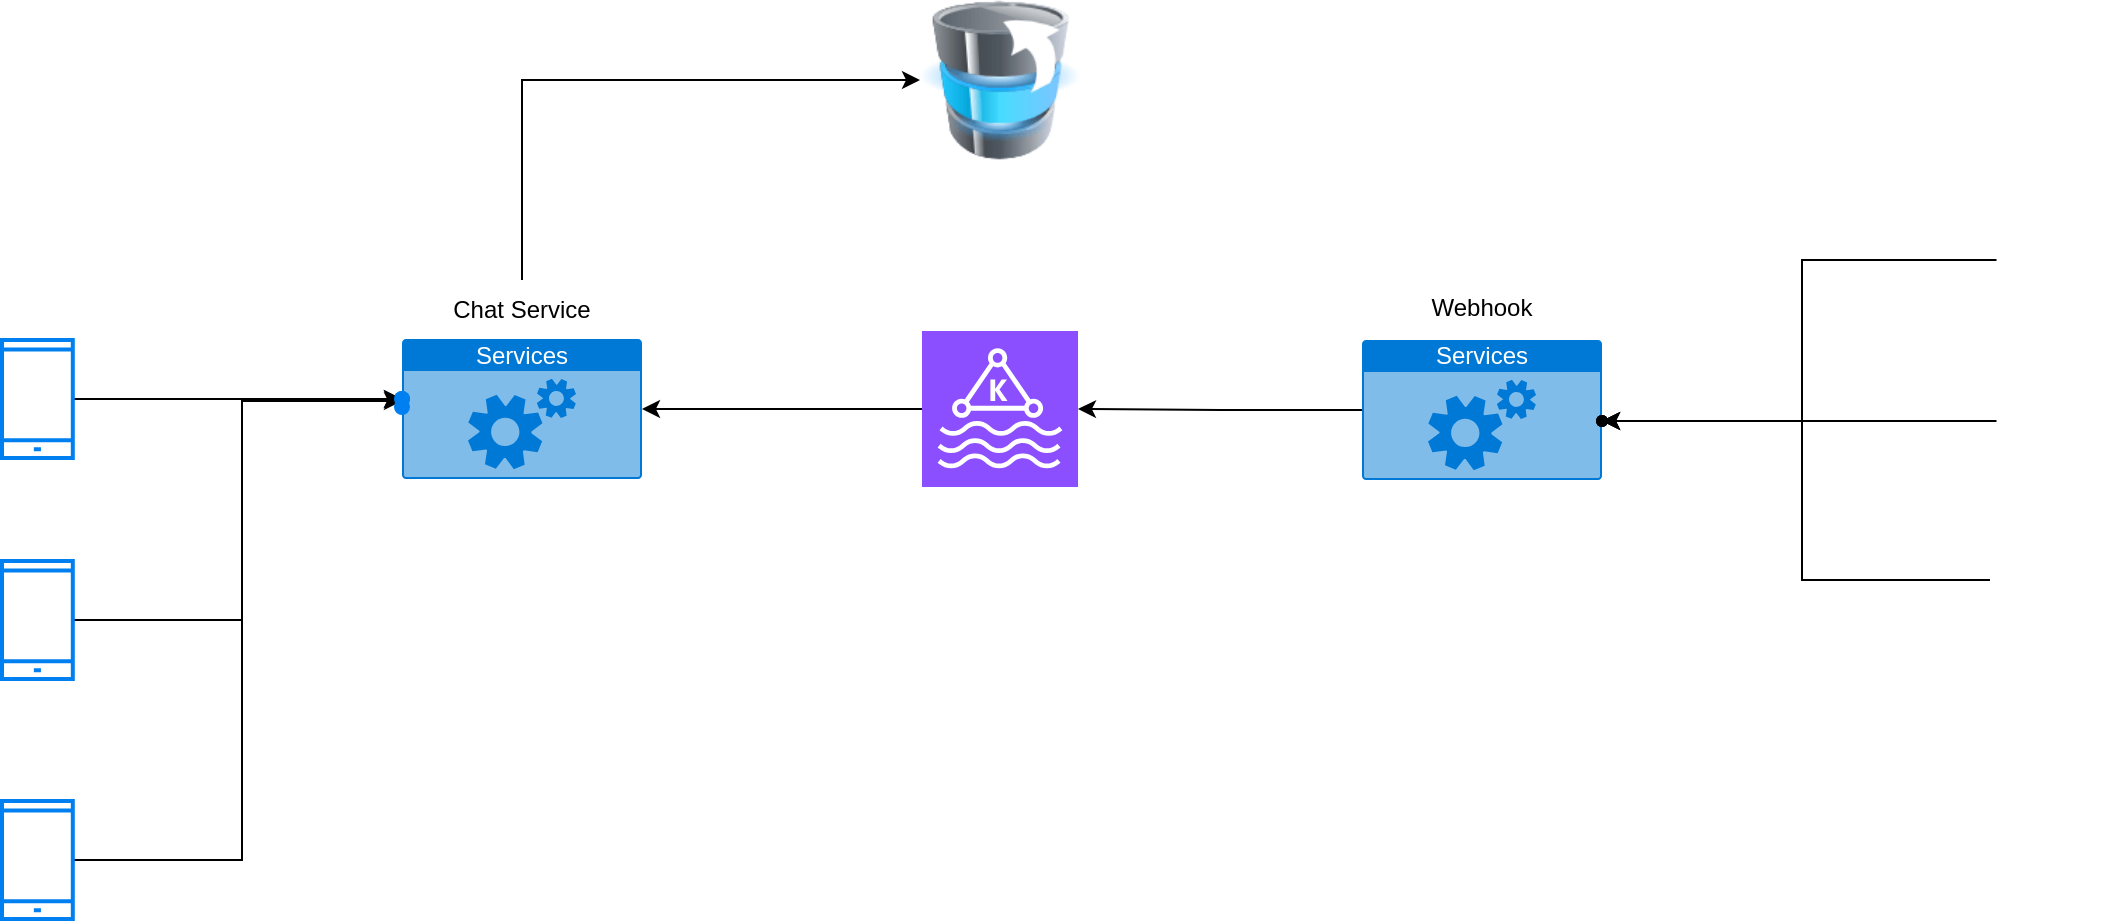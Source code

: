 <mxfile version="21.7.5" type="github">
  <diagram name="Page-1" id="HkeKC2RD16-9pxQuGfAg">
    <mxGraphModel dx="1600" dy="835" grid="1" gridSize="10" guides="1" tooltips="1" connect="1" arrows="1" fold="1" page="1" pageScale="1" pageWidth="850" pageHeight="1100" background="none" math="0" shadow="0">
      <root>
        <mxCell id="0" />
        <mxCell id="1" parent="0" />
        <mxCell id="OhlYMunK3s7UU5Id4ylo-1" value="" style="sketch=0;points=[[0,0,0],[0.25,0,0],[0.5,0,0],[0.75,0,0],[1,0,0],[0,1,0],[0.25,1,0],[0.5,1,0],[0.75,1,0],[1,1,0],[0,0.25,0],[0,0.5,0],[0,0.75,0],[1,0.25,0],[1,0.5,0],[1,0.75,0]];outlineConnect=0;fontColor=#232F3E;fillColor=#8C4FFF;strokeColor=#ffffff;dashed=0;verticalLabelPosition=bottom;verticalAlign=top;align=center;html=1;fontSize=12;fontStyle=0;aspect=fixed;shape=mxgraph.aws4.resourceIcon;resIcon=mxgraph.aws4.managed_streaming_for_kafka;" vertex="1" parent="1">
          <mxGeometry x="500" y="225.5" width="78" height="78" as="geometry" />
        </mxCell>
        <mxCell id="OhlYMunK3s7UU5Id4ylo-5" value="" style="edgeStyle=orthogonalEdgeStyle;rounded=0;orthogonalLoop=1;jettySize=auto;html=1;" edge="1" parent="1" source="OhlYMunK3s7UU5Id4ylo-2" target="OhlYMunK3s7UU5Id4ylo-4">
          <mxGeometry relative="1" as="geometry" />
        </mxCell>
        <mxCell id="OhlYMunK3s7UU5Id4ylo-2" value="" style="html=1;verticalLabelPosition=bottom;align=center;labelBackgroundColor=#ffffff;verticalAlign=top;strokeWidth=2;strokeColor=#0080F0;shadow=0;dashed=0;shape=mxgraph.ios7.icons.smartphone;" vertex="1" parent="1">
          <mxGeometry x="40" y="230" width="35.4" height="59" as="geometry" />
        </mxCell>
        <mxCell id="OhlYMunK3s7UU5Id4ylo-3" value="Services" style="html=1;whiteSpace=wrap;strokeColor=none;fillColor=#0079D6;labelPosition=center;verticalLabelPosition=middle;verticalAlign=top;align=center;fontSize=12;outlineConnect=0;spacingTop=-6;fontColor=#FFFFFF;sketch=0;shape=mxgraph.sitemap.services;" vertex="1" parent="1">
          <mxGeometry x="240" y="229.5" width="120" height="70" as="geometry" />
        </mxCell>
        <mxCell id="OhlYMunK3s7UU5Id4ylo-4" value="" style="shape=waypoint;sketch=0;size=6;pointerEvents=1;points=[];fillColor=default;resizable=0;rotatable=0;perimeter=centerPerimeter;snapToPoint=1;verticalAlign=top;strokeColor=#0080F0;labelBackgroundColor=#ffffff;strokeWidth=2;shadow=0;dashed=0;" vertex="1" parent="1">
          <mxGeometry x="230" y="249.5" width="20" height="20" as="geometry" />
        </mxCell>
        <mxCell id="OhlYMunK3s7UU5Id4ylo-11" value="" style="edgeStyle=orthogonalEdgeStyle;rounded=0;orthogonalLoop=1;jettySize=auto;html=1;" edge="1" parent="1" source="OhlYMunK3s7UU5Id4ylo-8" target="OhlYMunK3s7UU5Id4ylo-10">
          <mxGeometry relative="1" as="geometry">
            <Array as="points">
              <mxPoint x="160" y="370.5" />
              <mxPoint x="160" y="259.5" />
            </Array>
          </mxGeometry>
        </mxCell>
        <mxCell id="OhlYMunK3s7UU5Id4ylo-8" value="" style="html=1;verticalLabelPosition=bottom;align=center;labelBackgroundColor=#ffffff;verticalAlign=top;strokeWidth=2;strokeColor=#0080F0;shadow=0;dashed=0;shape=mxgraph.ios7.icons.smartphone;" vertex="1" parent="1">
          <mxGeometry x="40" y="340.5" width="35.4" height="59" as="geometry" />
        </mxCell>
        <mxCell id="OhlYMunK3s7UU5Id4ylo-13" value="" style="edgeStyle=orthogonalEdgeStyle;rounded=0;orthogonalLoop=1;jettySize=auto;html=1;" edge="1" parent="1" source="OhlYMunK3s7UU5Id4ylo-9">
          <mxGeometry relative="1" as="geometry">
            <mxPoint x="240" y="260.5" as="targetPoint" />
            <Array as="points">
              <mxPoint x="160" y="490.5" />
              <mxPoint x="160" y="260.5" />
            </Array>
          </mxGeometry>
        </mxCell>
        <mxCell id="OhlYMunK3s7UU5Id4ylo-9" value="" style="html=1;verticalLabelPosition=bottom;align=center;labelBackgroundColor=#ffffff;verticalAlign=top;strokeWidth=2;strokeColor=#0080F0;shadow=0;dashed=0;shape=mxgraph.ios7.icons.smartphone;" vertex="1" parent="1">
          <mxGeometry x="40" y="460.5" width="35.4" height="59" as="geometry" />
        </mxCell>
        <mxCell id="OhlYMunK3s7UU5Id4ylo-10" value="" style="shape=waypoint;sketch=0;size=6;pointerEvents=1;points=[];fillColor=default;resizable=0;rotatable=0;perimeter=centerPerimeter;snapToPoint=1;verticalAlign=top;strokeColor=#0080F0;labelBackgroundColor=#ffffff;strokeWidth=2;shadow=0;dashed=0;" vertex="1" parent="1">
          <mxGeometry x="230" y="249.5" width="20" height="20" as="geometry" />
        </mxCell>
        <mxCell id="OhlYMunK3s7UU5Id4ylo-12" value="" style="shape=waypoint;sketch=0;size=6;pointerEvents=1;points=[];fillColor=default;resizable=0;rotatable=0;perimeter=centerPerimeter;snapToPoint=1;verticalAlign=top;strokeColor=#0080F0;labelBackgroundColor=#ffffff;strokeWidth=2;shadow=0;dashed=0;" vertex="1" parent="1">
          <mxGeometry x="230" y="253.5" width="20" height="20" as="geometry" />
        </mxCell>
        <mxCell id="OhlYMunK3s7UU5Id4ylo-15" value="Chat Service" style="text;html=1;strokeColor=none;fillColor=none;align=center;verticalAlign=middle;whiteSpace=wrap;rounded=0;" vertex="1" parent="1">
          <mxGeometry x="255" y="200" width="90" height="30" as="geometry" />
        </mxCell>
        <mxCell id="OhlYMunK3s7UU5Id4ylo-27" value="" style="image;html=1;image=img/lib/clip_art/computers/Database_Move_Stack_128x128.png" vertex="1" parent="1">
          <mxGeometry x="499" y="60" width="80" height="80" as="geometry" />
        </mxCell>
        <mxCell id="OhlYMunK3s7UU5Id4ylo-28" value="" style="edgeStyle=orthogonalEdgeStyle;rounded=0;orthogonalLoop=1;jettySize=auto;html=1;exitX=0.5;exitY=0;exitDx=0;exitDy=0;entryX=0;entryY=0.5;entryDx=0;entryDy=0;" edge="1" parent="1" source="OhlYMunK3s7UU5Id4ylo-15" target="OhlYMunK3s7UU5Id4ylo-27">
          <mxGeometry relative="1" as="geometry">
            <mxPoint x="310" y="170" as="sourcePoint" />
            <mxPoint x="432" y="170" as="targetPoint" />
          </mxGeometry>
        </mxCell>
        <mxCell id="OhlYMunK3s7UU5Id4ylo-29" value="Services" style="html=1;whiteSpace=wrap;strokeColor=none;fillColor=#0079D6;labelPosition=center;verticalLabelPosition=middle;verticalAlign=top;align=center;fontSize=12;outlineConnect=0;spacingTop=-6;fontColor=#FFFFFF;sketch=0;shape=mxgraph.sitemap.services;" vertex="1" parent="1">
          <mxGeometry x="720" y="230" width="120" height="70" as="geometry" />
        </mxCell>
        <mxCell id="OhlYMunK3s7UU5Id4ylo-30" value="Webhook" style="text;html=1;strokeColor=none;fillColor=none;align=center;verticalAlign=middle;whiteSpace=wrap;rounded=0;" vertex="1" parent="1">
          <mxGeometry x="735" y="198.5" width="90" height="30" as="geometry" />
        </mxCell>
        <mxCell id="OhlYMunK3s7UU5Id4ylo-41" value="" style="edgeStyle=orthogonalEdgeStyle;rounded=0;orthogonalLoop=1;jettySize=auto;html=1;" edge="1" parent="1" source="OhlYMunK3s7UU5Id4ylo-35" target="OhlYMunK3s7UU5Id4ylo-40">
          <mxGeometry relative="1" as="geometry">
            <Array as="points">
              <mxPoint x="940" y="190" />
              <mxPoint x="940" y="271" />
            </Array>
          </mxGeometry>
        </mxCell>
        <mxCell id="OhlYMunK3s7UU5Id4ylo-35" value="" style="shape=image;html=1;verticalAlign=top;verticalLabelPosition=bottom;labelBackgroundColor=#ffffff;imageAspect=0;aspect=fixed;image=https://cdn3.iconfinder.com/data/icons/2018-social-media-logotypes/1000/2018_social_media_popular_app_logo-whatsapp-128.png" vertex="1" parent="1">
          <mxGeometry x="1037.25" y="171" width="45" height="45" as="geometry" />
        </mxCell>
        <mxCell id="OhlYMunK3s7UU5Id4ylo-45" value="" style="edgeStyle=orthogonalEdgeStyle;rounded=0;orthogonalLoop=1;jettySize=auto;html=1;" edge="1" parent="1" source="OhlYMunK3s7UU5Id4ylo-37" target="OhlYMunK3s7UU5Id4ylo-44">
          <mxGeometry relative="1" as="geometry">
            <Array as="points">
              <mxPoint x="940" y="350" />
              <mxPoint x="940" y="271" />
            </Array>
          </mxGeometry>
        </mxCell>
        <mxCell id="OhlYMunK3s7UU5Id4ylo-37" value="" style="shape=image;html=1;verticalAlign=top;verticalLabelPosition=bottom;labelBackgroundColor=#ffffff;imageAspect=0;aspect=fixed;image=https://cdn1.iconfinder.com/data/icons/unicons-line-vol-6/24/telegram-128.png" vertex="1" parent="1">
          <mxGeometry x="1034" y="321" width="55" height="55" as="geometry" />
        </mxCell>
        <mxCell id="OhlYMunK3s7UU5Id4ylo-43" value="" style="edgeStyle=orthogonalEdgeStyle;rounded=0;orthogonalLoop=1;jettySize=auto;html=1;" edge="1" parent="1" source="OhlYMunK3s7UU5Id4ylo-38" target="OhlYMunK3s7UU5Id4ylo-42">
          <mxGeometry relative="1" as="geometry" />
        </mxCell>
        <mxCell id="OhlYMunK3s7UU5Id4ylo-38" value="" style="shape=image;html=1;verticalAlign=top;verticalLabelPosition=bottom;labelBackgroundColor=#ffffff;imageAspect=0;aspect=fixed;image=https://cdn4.iconfinder.com/data/icons/socialcones/508/Gmail-128.png" vertex="1" parent="1">
          <mxGeometry x="1037.25" y="246.5" width="48" height="48" as="geometry" />
        </mxCell>
        <mxCell id="OhlYMunK3s7UU5Id4ylo-40" value="" style="shape=waypoint;sketch=0;size=6;pointerEvents=1;points=[];fillColor=default;resizable=0;rotatable=0;perimeter=centerPerimeter;snapToPoint=1;verticalAlign=top;labelBackgroundColor=#ffffff;" vertex="1" parent="1">
          <mxGeometry x="830" y="260.5" width="20" height="20" as="geometry" />
        </mxCell>
        <mxCell id="OhlYMunK3s7UU5Id4ylo-42" value="" style="shape=waypoint;sketch=0;size=6;pointerEvents=1;points=[];fillColor=default;resizable=0;rotatable=0;perimeter=centerPerimeter;snapToPoint=1;verticalAlign=top;labelBackgroundColor=#ffffff;" vertex="1" parent="1">
          <mxGeometry x="830" y="260.5" width="20" height="20" as="geometry" />
        </mxCell>
        <mxCell id="OhlYMunK3s7UU5Id4ylo-44" value="" style="shape=waypoint;sketch=0;size=6;pointerEvents=1;points=[];fillColor=default;resizable=0;rotatable=0;perimeter=centerPerimeter;snapToPoint=1;verticalAlign=top;labelBackgroundColor=#ffffff;" vertex="1" parent="1">
          <mxGeometry x="830" y="260.5" width="20" height="20" as="geometry" />
        </mxCell>
        <mxCell id="OhlYMunK3s7UU5Id4ylo-46" value="" style="edgeStyle=orthogonalEdgeStyle;rounded=0;orthogonalLoop=1;jettySize=auto;html=1;exitX=0;exitY=0.5;exitDx=0;exitDy=0;exitPerimeter=0;" edge="1" parent="1" source="OhlYMunK3s7UU5Id4ylo-29" target="OhlYMunK3s7UU5Id4ylo-1">
          <mxGeometry relative="1" as="geometry">
            <mxPoint x="310" y="210" as="sourcePoint" />
            <mxPoint x="491" y="110" as="targetPoint" />
          </mxGeometry>
        </mxCell>
        <mxCell id="OhlYMunK3s7UU5Id4ylo-47" value="" style="edgeStyle=orthogonalEdgeStyle;rounded=0;orthogonalLoop=1;jettySize=auto;html=1;exitX=0;exitY=0.5;exitDx=0;exitDy=0;exitPerimeter=0;entryX=1;entryY=0.5;entryDx=0;entryDy=0;entryPerimeter=0;" edge="1" parent="1" source="OhlYMunK3s7UU5Id4ylo-1" target="OhlYMunK3s7UU5Id4ylo-3">
          <mxGeometry relative="1" as="geometry">
            <mxPoint x="730" y="275" as="sourcePoint" />
            <mxPoint x="570" y="275" as="targetPoint" />
          </mxGeometry>
        </mxCell>
      </root>
    </mxGraphModel>
  </diagram>
</mxfile>
